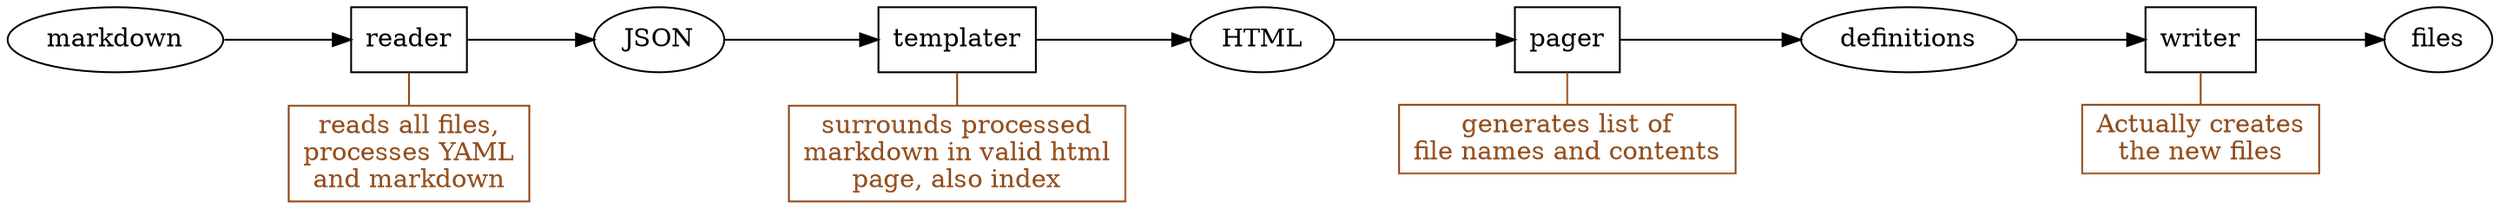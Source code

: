digraph {
  rankdir = LR
  bgcolor=transparent
  markdown -> reader -> JSON -> templater -> HTML -> pager -> definitions -> writer -> files
  reader, templater, pager, writer [shape=box]

  reader -> readerdesc [color=chocolate4 arrowhead=none]
  readerdesc [shape=box color=chocolate4 fontcolor=chocolate4 label="reads all files,\nprocesses YAML\nand markdown"]
  {rank=same; readerdesc, reader}

  templater -> templaterdesc [color=chocolate4 arrowhead=none]
  templaterdesc [shape=box color=chocolate4 fontcolor=chocolate4 label="surrounds processed\nmarkdown in valid html\npage, also index"]
  {rank=same; templaterdesc, templater}

  pager -> pagerdesc [color=chocolate4 arrowhead=none]
  pagerdesc [shape=box color=chocolate4 fontcolor=chocolate4 label="generates list of\nfile names and contents"]
  {rank=same; pagerdesc, pager}

  writer -> writerdesc [color=chocolate4 arrowhead=none]
  writerdesc [shape=box color=chocolate4 fontcolor=chocolate4 label="Actually creates\nthe new files"]
  {rank=same; writerdesc, writer}
}
